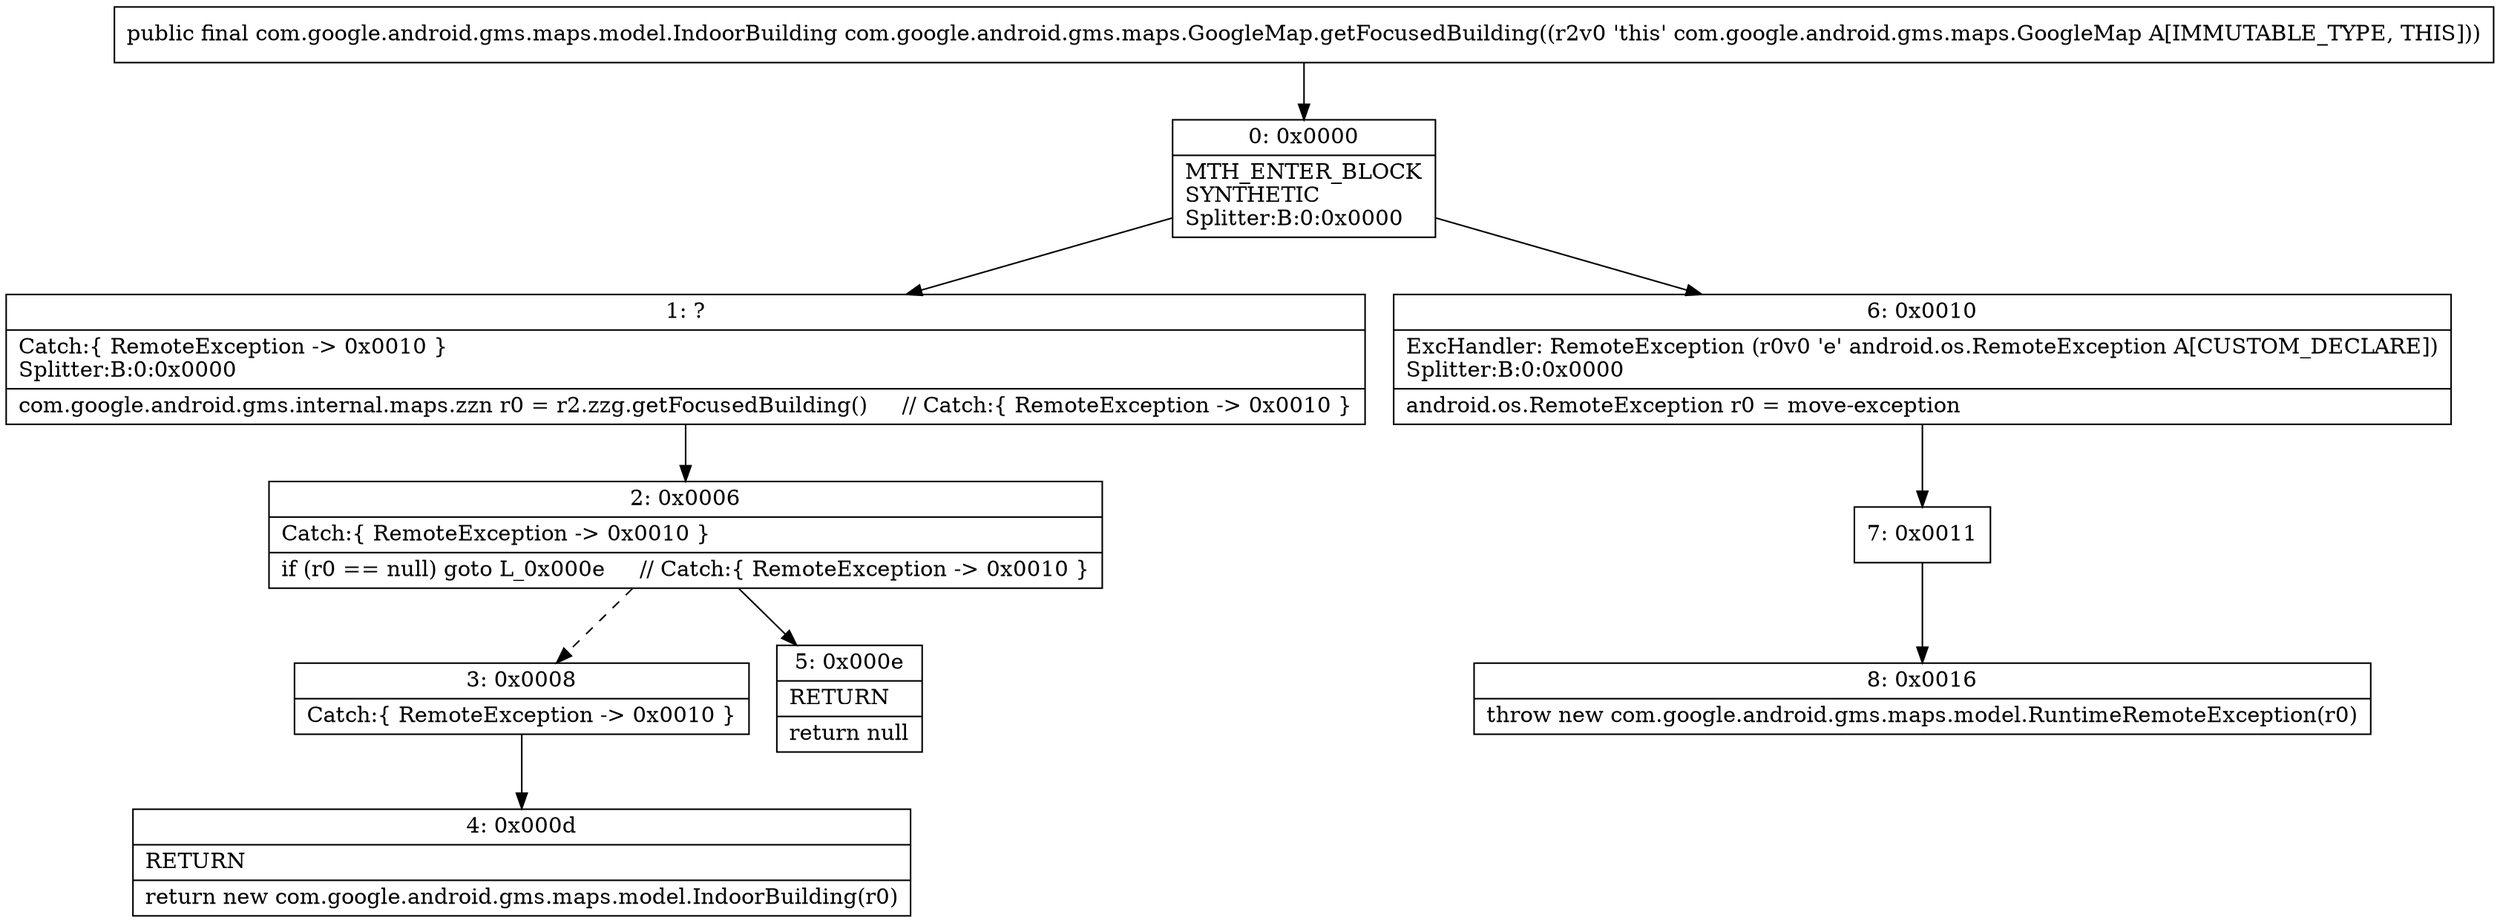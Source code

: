 digraph "CFG forcom.google.android.gms.maps.GoogleMap.getFocusedBuilding()Lcom\/google\/android\/gms\/maps\/model\/IndoorBuilding;" {
Node_0 [shape=record,label="{0\:\ 0x0000|MTH_ENTER_BLOCK\lSYNTHETIC\lSplitter:B:0:0x0000\l}"];
Node_1 [shape=record,label="{1\:\ ?|Catch:\{ RemoteException \-\> 0x0010 \}\lSplitter:B:0:0x0000\l|com.google.android.gms.internal.maps.zzn r0 = r2.zzg.getFocusedBuilding()     \/\/ Catch:\{ RemoteException \-\> 0x0010 \}\l}"];
Node_2 [shape=record,label="{2\:\ 0x0006|Catch:\{ RemoteException \-\> 0x0010 \}\l|if (r0 == null) goto L_0x000e     \/\/ Catch:\{ RemoteException \-\> 0x0010 \}\l}"];
Node_3 [shape=record,label="{3\:\ 0x0008|Catch:\{ RemoteException \-\> 0x0010 \}\l}"];
Node_4 [shape=record,label="{4\:\ 0x000d|RETURN\l|return new com.google.android.gms.maps.model.IndoorBuilding(r0)\l}"];
Node_5 [shape=record,label="{5\:\ 0x000e|RETURN\l|return null\l}"];
Node_6 [shape=record,label="{6\:\ 0x0010|ExcHandler: RemoteException (r0v0 'e' android.os.RemoteException A[CUSTOM_DECLARE])\lSplitter:B:0:0x0000\l|android.os.RemoteException r0 = move\-exception\l}"];
Node_7 [shape=record,label="{7\:\ 0x0011}"];
Node_8 [shape=record,label="{8\:\ 0x0016|throw new com.google.android.gms.maps.model.RuntimeRemoteException(r0)\l}"];
MethodNode[shape=record,label="{public final com.google.android.gms.maps.model.IndoorBuilding com.google.android.gms.maps.GoogleMap.getFocusedBuilding((r2v0 'this' com.google.android.gms.maps.GoogleMap A[IMMUTABLE_TYPE, THIS])) }"];
MethodNode -> Node_0;
Node_0 -> Node_1;
Node_0 -> Node_6;
Node_1 -> Node_2;
Node_2 -> Node_3[style=dashed];
Node_2 -> Node_5;
Node_3 -> Node_4;
Node_6 -> Node_7;
Node_7 -> Node_8;
}

